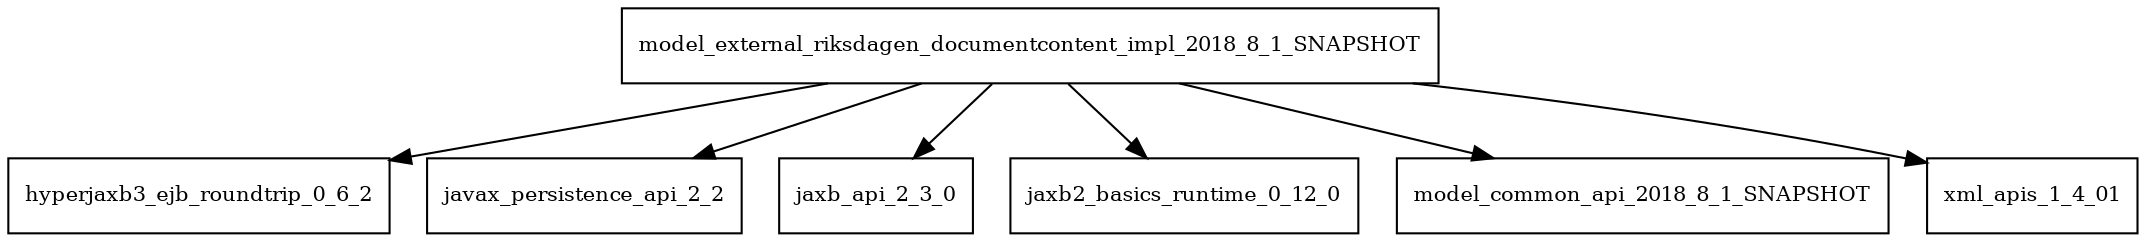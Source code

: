 digraph model_external_riksdagen_documentcontent_impl_2018_8_1_SNAPSHOT_dependencies {
  node [shape = box, fontsize=10.0];
  model_external_riksdagen_documentcontent_impl_2018_8_1_SNAPSHOT -> hyperjaxb3_ejb_roundtrip_0_6_2;
  model_external_riksdagen_documentcontent_impl_2018_8_1_SNAPSHOT -> javax_persistence_api_2_2;
  model_external_riksdagen_documentcontent_impl_2018_8_1_SNAPSHOT -> jaxb_api_2_3_0;
  model_external_riksdagen_documentcontent_impl_2018_8_1_SNAPSHOT -> jaxb2_basics_runtime_0_12_0;
  model_external_riksdagen_documentcontent_impl_2018_8_1_SNAPSHOT -> model_common_api_2018_8_1_SNAPSHOT;
  model_external_riksdagen_documentcontent_impl_2018_8_1_SNAPSHOT -> xml_apis_1_4_01;
}
